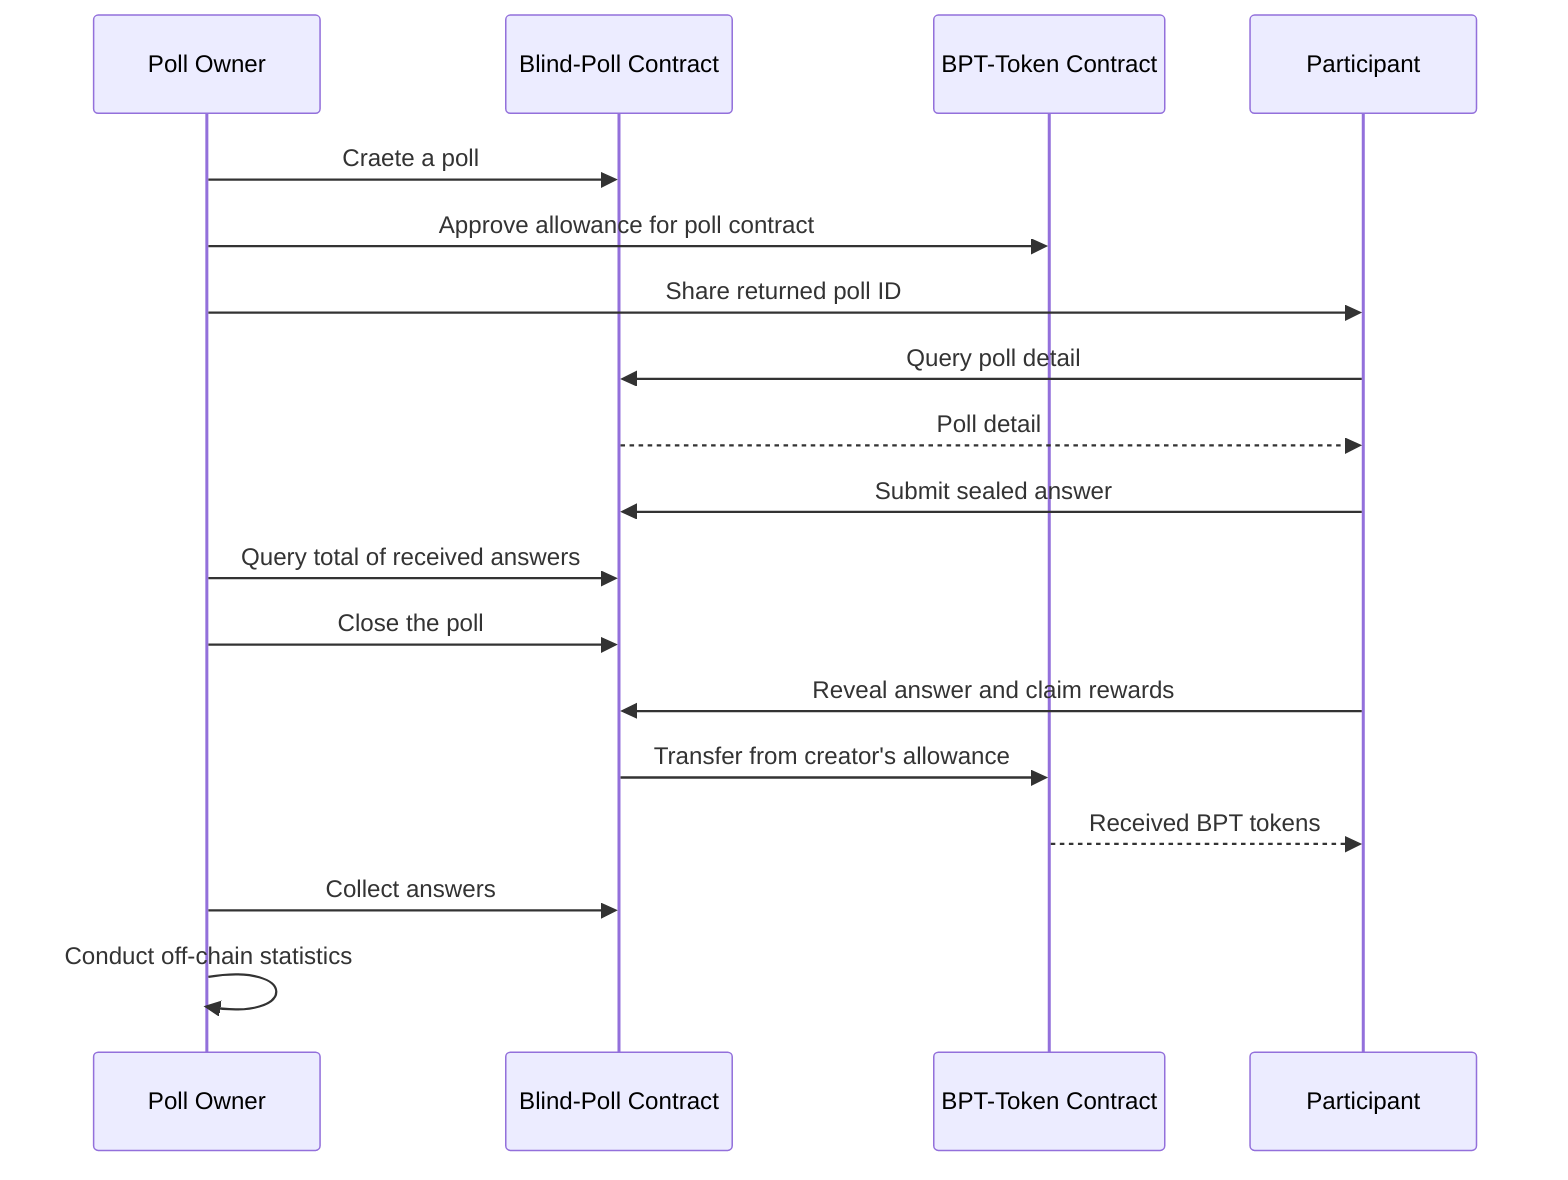 sequenceDiagram
    participant A as Poll Owner
    participant B as Blind-Poll Contract
    participant C as BPT-Token Contract
    participant D as Participant


    A ->> B: Craete a poll
    A ->> C: Approve allowance for poll contract
    A ->> D: Share returned poll ID
    D ->> B: Query poll detail
    B -->> D: Poll detail
    D ->> B: Submit sealed answer
    A ->> B: Query total of received answers
    A ->> B: Close the poll
    D ->> B: Reveal answer and claim rewards
    B ->> C: Transfer from creator's allowance
    C -->> D: Received BPT tokens
    A ->> B: Collect answers
    A ->> A: Conduct off-chain statistics